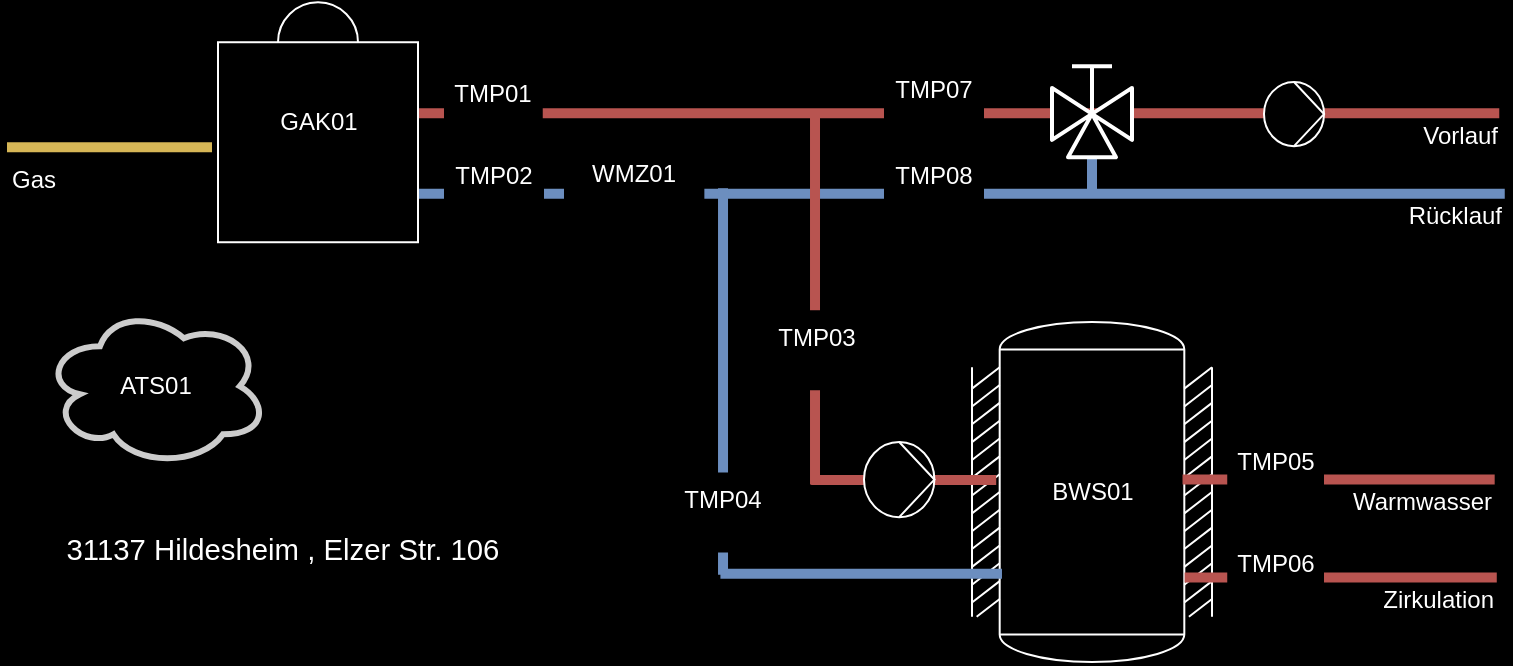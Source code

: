 <mxfile version="13.5.7" type="device"><diagram id="V3q6Fh9Ou1z2hMoxrNTb" name="Page-1"><mxGraphModel dx="1106" dy="900" grid="0" gridSize="10" guides="1" tooltips="1" connect="1" arrows="1" fold="1" page="1" pageScale="1" pageWidth="1169" pageHeight="827" background="#000000" math="0" shadow="0"><root><mxCell id="0"/><mxCell id="1" parent="0"/><mxCell id="9-k8Pmx36fbdROFCDy0--1" value="GAK01" style="verticalLabelPosition=middle;outlineConnect=0;align=center;dashed=0;html=1;verticalAlign=middle;shape=mxgraph.pid.misc.boiler_(dome);labelPosition=center;fillColor=none;strokeColor=#FFFFFF;fontColor=#FFFFFF;" parent="1" vertex="1"><mxGeometry x="237" y="280.12" width="100" height="120" as="geometry"/></mxCell><mxCell id="9-k8Pmx36fbdROFCDy0--4" value="Rücklauf" style="verticalLabelPosition=middle;align=right;dashed=0;html=1;verticalAlign=top;shape=mxgraph.pid.piping.flange;pointerEvents=1;rotation=90;fillColor=#dae8fc;strokeColor=#6c8ebf;strokeWidth=5;horizontal=0;labelPosition=center;fontColor=#FFFFFF;" parent="1" vertex="1"><mxGeometry x="606.44" y="104.43" width="5" height="542.88" as="geometry"/></mxCell><mxCell id="9-k8Pmx36fbdROFCDy0--8" value="Gas" style="verticalLabelPosition=bottom;align=left;dashed=0;html=1;verticalAlign=top;shape=mxgraph.pid.piping.flange;pointerEvents=1;strokeWidth=5;direction=south;fillColor=#fff2cc;strokeColor=#d6b656;fontColor=#FFFFFF;" parent="1" vertex="1"><mxGeometry x="131.5" y="350.12" width="102.5" height="5" as="geometry"/></mxCell><mxCell id="9-k8Pmx36fbdROFCDy0--11" value="ATS01" style="ellipse;shape=cloud;whiteSpace=wrap;html=1;strokeWidth=3;strokeColor=#CCCCCC;fillColor=none;fontColor=#FFFFFF;" parent="1" vertex="1"><mxGeometry x="150" y="432.13" width="111.88" height="80" as="geometry"/></mxCell><mxCell id="9-k8Pmx36fbdROFCDy0--16" value="Vorlauf&lt;br&gt;" style="verticalLabelPosition=middle;align=right;dashed=0;html=1;verticalAlign=top;shape=mxgraph.pid.piping.flange;pointerEvents=1;rotation=90;fillColor=#f8cecc;strokeColor=#b85450;strokeWidth=5;horizontal=0;labelPosition=center;fontColor=#FFFFFF;" parent="1" vertex="1"><mxGeometry x="605.07" y="65.55" width="5" height="540.13" as="geometry"/></mxCell><mxCell id="9-k8Pmx36fbdROFCDy0--18" value="" style="verticalLabelPosition=bottom;align=right;dashed=0;html=1;verticalAlign=top;shape=mxgraph.pid.piping.flange;pointerEvents=1;rotation=-90;fillColor=#dae8fc;strokeColor=#6c8ebf;strokeWidth=5;direction=south;fontColor=#FFFFFF;" parent="1" vertex="1"><mxGeometry x="392.88" y="467.25" width="193.26" height="5" as="geometry"/></mxCell><mxCell id="Q0MSv15H2PIOL8-TWJxw-1" value="BWS01" style="shape=mxgraph.pid.vessels.vessel_(dished_ends,_thermal_insulation);html=1;pointerEvents=1;align=center;verticalLabelPosition=middle;verticalAlign=middle;dashed=0;labelPosition=center;fillColor=none;strokeColor=#FFFFFF;fontColor=#FFFFFF;" parent="1" vertex="1"><mxGeometry x="614" y="440" width="120" height="170" as="geometry"/></mxCell><mxCell id="Pz7P0yIq-g2E_J9b6xaV-2" value="Warmwasser" style="verticalLabelPosition=middle;align=right;dashed=0;html=1;verticalAlign=top;shape=mxgraph.pid.piping.flange;pointerEvents=1;rotation=90;fillColor=#f8cecc;strokeColor=#b85450;strokeWidth=5;labelPosition=center;horizontal=0;fontColor=#FFFFFF;" parent="1" vertex="1"><mxGeometry x="794.8" y="440.72" width="5" height="156.08" as="geometry"/></mxCell><mxCell id="Pz7P0yIq-g2E_J9b6xaV-6" value="Zirkulation" style="verticalLabelPosition=middle;align=right;dashed=0;html=1;verticalAlign=top;shape=mxgraph.pid.piping.flange;pointerEvents=1;rotation=90;fillColor=#f8cecc;strokeColor=#b85450;strokeWidth=5;labelPosition=center;horizontal=0;fontColor=#FFFFFF;" parent="1" vertex="1"><mxGeometry x="795.85" y="489.75" width="5" height="156.08" as="geometry"/></mxCell><mxCell id="Pz7P0yIq-g2E_J9b6xaV-8" value="" style="verticalLabelPosition=middle;align=right;dashed=0;html=1;verticalAlign=bottom;shape=mxgraph.pid.piping.flange;pointerEvents=1;rotation=90;fillColor=#f8cecc;strokeColor=#b85450;strokeWidth=5;labelPosition=center;horizontal=0;fontColor=#FFFFFF;" parent="1" vertex="1"><mxGeometry x="577.34" y="472.78" width="5" height="92.52" as="geometry"/></mxCell><mxCell id="Pz7P0yIq-g2E_J9b6xaV-9" value="" style="verticalLabelPosition=bottom;align=right;dashed=0;html=1;verticalAlign=top;shape=mxgraph.pid.piping.flange;pointerEvents=1;rotation=-90;fillColor=#f8cecc;strokeColor=#b85450;strokeWidth=5;direction=south;fontColor=#FFFFFF;" parent="1" vertex="1"><mxGeometry x="443.88" y="427.13" width="183.25" height="5" as="geometry"/></mxCell><mxCell id="Pz7P0yIq-g2E_J9b6xaV-10" value="" style="verticalLabelPosition=middle;align=right;dashed=0;html=1;verticalAlign=bottom;shape=mxgraph.pid.piping.flange;pointerEvents=1;rotation=90;fillColor=#dae8fc;strokeColor=#6c8ebf;strokeWidth=5;horizontal=0;labelPosition=center;fontColor=#FFFFFF;" parent="1" vertex="1"><mxGeometry x="556.1" y="495.48" width="5" height="140.78" as="geometry"/></mxCell><mxCell id="9-k8Pmx36fbdROFCDy0--20" value="" style="verticalLabelPosition=bottom;align=center;dashed=0;html=1;verticalAlign=top;shape=mxgraph.pid.piping.flange;pointerEvents=1;rotation=0;fillColor=#dae8fc;strokeColor=#6c8ebf;strokeWidth=5;fontColor=#FFFFFF;" parent="1" vertex="1"><mxGeometry x="671.5" y="340" width="5" height="37.63" as="geometry"/></mxCell><mxCell id="9-k8Pmx36fbdROFCDy0--19" value="" style="verticalLabelPosition=bottom;align=center;html=1;verticalAlign=top;pointerEvents=1;dashed=0;shape=mxgraph.pid2valves.valve;valveType=threeWay;actuator=man;strokeWidth=2;rotation=0;strokeColor=#FFFFFF;fillColor=#000000;fontColor=#FFFFFF;" parent="1" vertex="1"><mxGeometry x="654" y="305.62" width="40" height="52" as="geometry"/></mxCell><mxCell id="Pz7P0yIq-g2E_J9b6xaV-14" value="" style="shape=mxgraph.pid.pumps_-_iso.pump_(liquid);html=1;pointerEvents=1;align=center;verticalLabelPosition=bottom;verticalAlign=top;dashed=0;strokeColor=#FFFFFF;fillColor=#000000;fontColor=#FFFFFF;" parent="1" vertex="1"><mxGeometry x="760" y="320" width="30" height="32.07" as="geometry"/></mxCell><mxCell id="Pz7P0yIq-g2E_J9b6xaV-15" value="" style="shape=mxgraph.pid.pumps_-_iso.pump_(liquid);html=1;pointerEvents=1;align=center;verticalLabelPosition=bottom;verticalAlign=top;dashed=0;strokeColor=#FFFFFF;fillColor=#000000;fontColor=#FFFFFF;" parent="1" vertex="1"><mxGeometry x="560" y="500" width="35.19" height="37.57" as="geometry"/></mxCell><mxCell id="Pz7P0yIq-g2E_J9b6xaV-16" value="&lt;span style=&quot;font-family: &amp;#34;calibri&amp;#34; , sans-serif ; font-size: 14.667px&quot;&gt;31137 Hildesheim&lt;/span&gt;&lt;span style=&quot;font-family: &amp;#34;calibri&amp;#34; , sans-serif ; font-size: 14.667px&quot;&gt;&amp;nbsp;, Elzer Str. 106&lt;/span&gt;" style="text;html=1;strokeColor=none;fillColor=none;align=center;verticalAlign=middle;whiteSpace=wrap;rounded=0;fontColor=#FFFFFF;" parent="1" vertex="1"><mxGeometry x="128.75" y="541" width="281.25" height="26.96" as="geometry"/></mxCell><object label="WMZ01" Seriennummer="12345" id="9-k8Pmx36fbdROFCDy0--15"><mxCell style="rounded=0;whiteSpace=wrap;html=1;strokeWidth=1;strokeColor=none;verticalAlign=top;fontColor=#FFFFFF;fillColor=#000000;" parent="1" vertex="1"><mxGeometry x="410" y="352.07" width="70.18" height="40" as="geometry"/></mxCell></object><mxCell id="9-k8Pmx36fbdROFCDy0--29" value="TMP04" style="rounded=0;whiteSpace=wrap;html=1;strokeWidth=1;strokeColor=none;verticalAlign=top;fontColor=#FFFFFF;fillColor=#000000;" parent="1" vertex="1"><mxGeometry x="464.83" y="515.25" width="49.37" height="40" as="geometry"/></mxCell><mxCell id="9-k8Pmx36fbdROFCDy0--32" value="TMP01" style="rounded=0;whiteSpace=wrap;html=1;strokeWidth=1;strokeColor=none;verticalAlign=top;fontColor=#FFFFFF;fillColor=#000000;" parent="1" vertex="1"><mxGeometry x="350" y="312.36" width="49.37" height="40" as="geometry"/></mxCell><mxCell id="9-k8Pmx36fbdROFCDy0--33" value="TMP02" style="rounded=0;whiteSpace=wrap;html=1;strokeWidth=1;strokeColor=none;verticalAlign=top;fontColor=#FFFFFF;fillColor=#000000;" parent="1" vertex="1"><mxGeometry x="350" y="352.62" width="50" height="40" as="geometry"/></mxCell><mxCell id="9-k8Pmx36fbdROFCDy0--34" value="TMP05" style="rounded=0;whiteSpace=wrap;html=1;strokeWidth=1;strokeColor=none;verticalAlign=top;fontColor=#FFFFFF;fillColor=#000000;" parent="1" vertex="1"><mxGeometry x="741.62" y="495.5" width="48.38" height="40" as="geometry"/></mxCell><mxCell id="9-k8Pmx36fbdROFCDy0--35" value="TMP06" style="rounded=0;whiteSpace=wrap;html=1;strokeWidth=1;strokeColor=none;verticalAlign=top;fontColor=#FFFFFF;fillColor=#000000;" parent="1" vertex="1"><mxGeometry x="741.62" y="546.62" width="48.38" height="40" as="geometry"/></mxCell><mxCell id="9-k8Pmx36fbdROFCDy0--30" value="TMP03" style="rounded=0;whiteSpace=wrap;html=1;strokeWidth=1;strokeColor=none;verticalAlign=top;fontColor=#FFFFFF;fillColor=#000000;" parent="1" vertex="1"><mxGeometry x="511.73" y="434.12" width="49.37" height="40" as="geometry"/></mxCell><mxCell id="Pz7P0yIq-g2E_J9b6xaV-12" value="TMP07" style="rounded=0;whiteSpace=wrap;html=1;strokeWidth=1;strokeColor=none;verticalAlign=top;fontColor=#FFFFFF;fillColor=#000000;" parent="1" vertex="1"><mxGeometry x="570" y="310" width="50" height="40" as="geometry"/></mxCell><mxCell id="Pz7P0yIq-g2E_J9b6xaV-13" value="TMP08" style="rounded=0;whiteSpace=wrap;html=1;strokeWidth=1;strokeColor=none;verticalAlign=top;fontColor=#FFFFFF;fillColor=#000000;" parent="1" vertex="1"><mxGeometry x="570" y="352.62" width="50" height="40" as="geometry"/></mxCell></root></mxGraphModel></diagram></mxfile>
